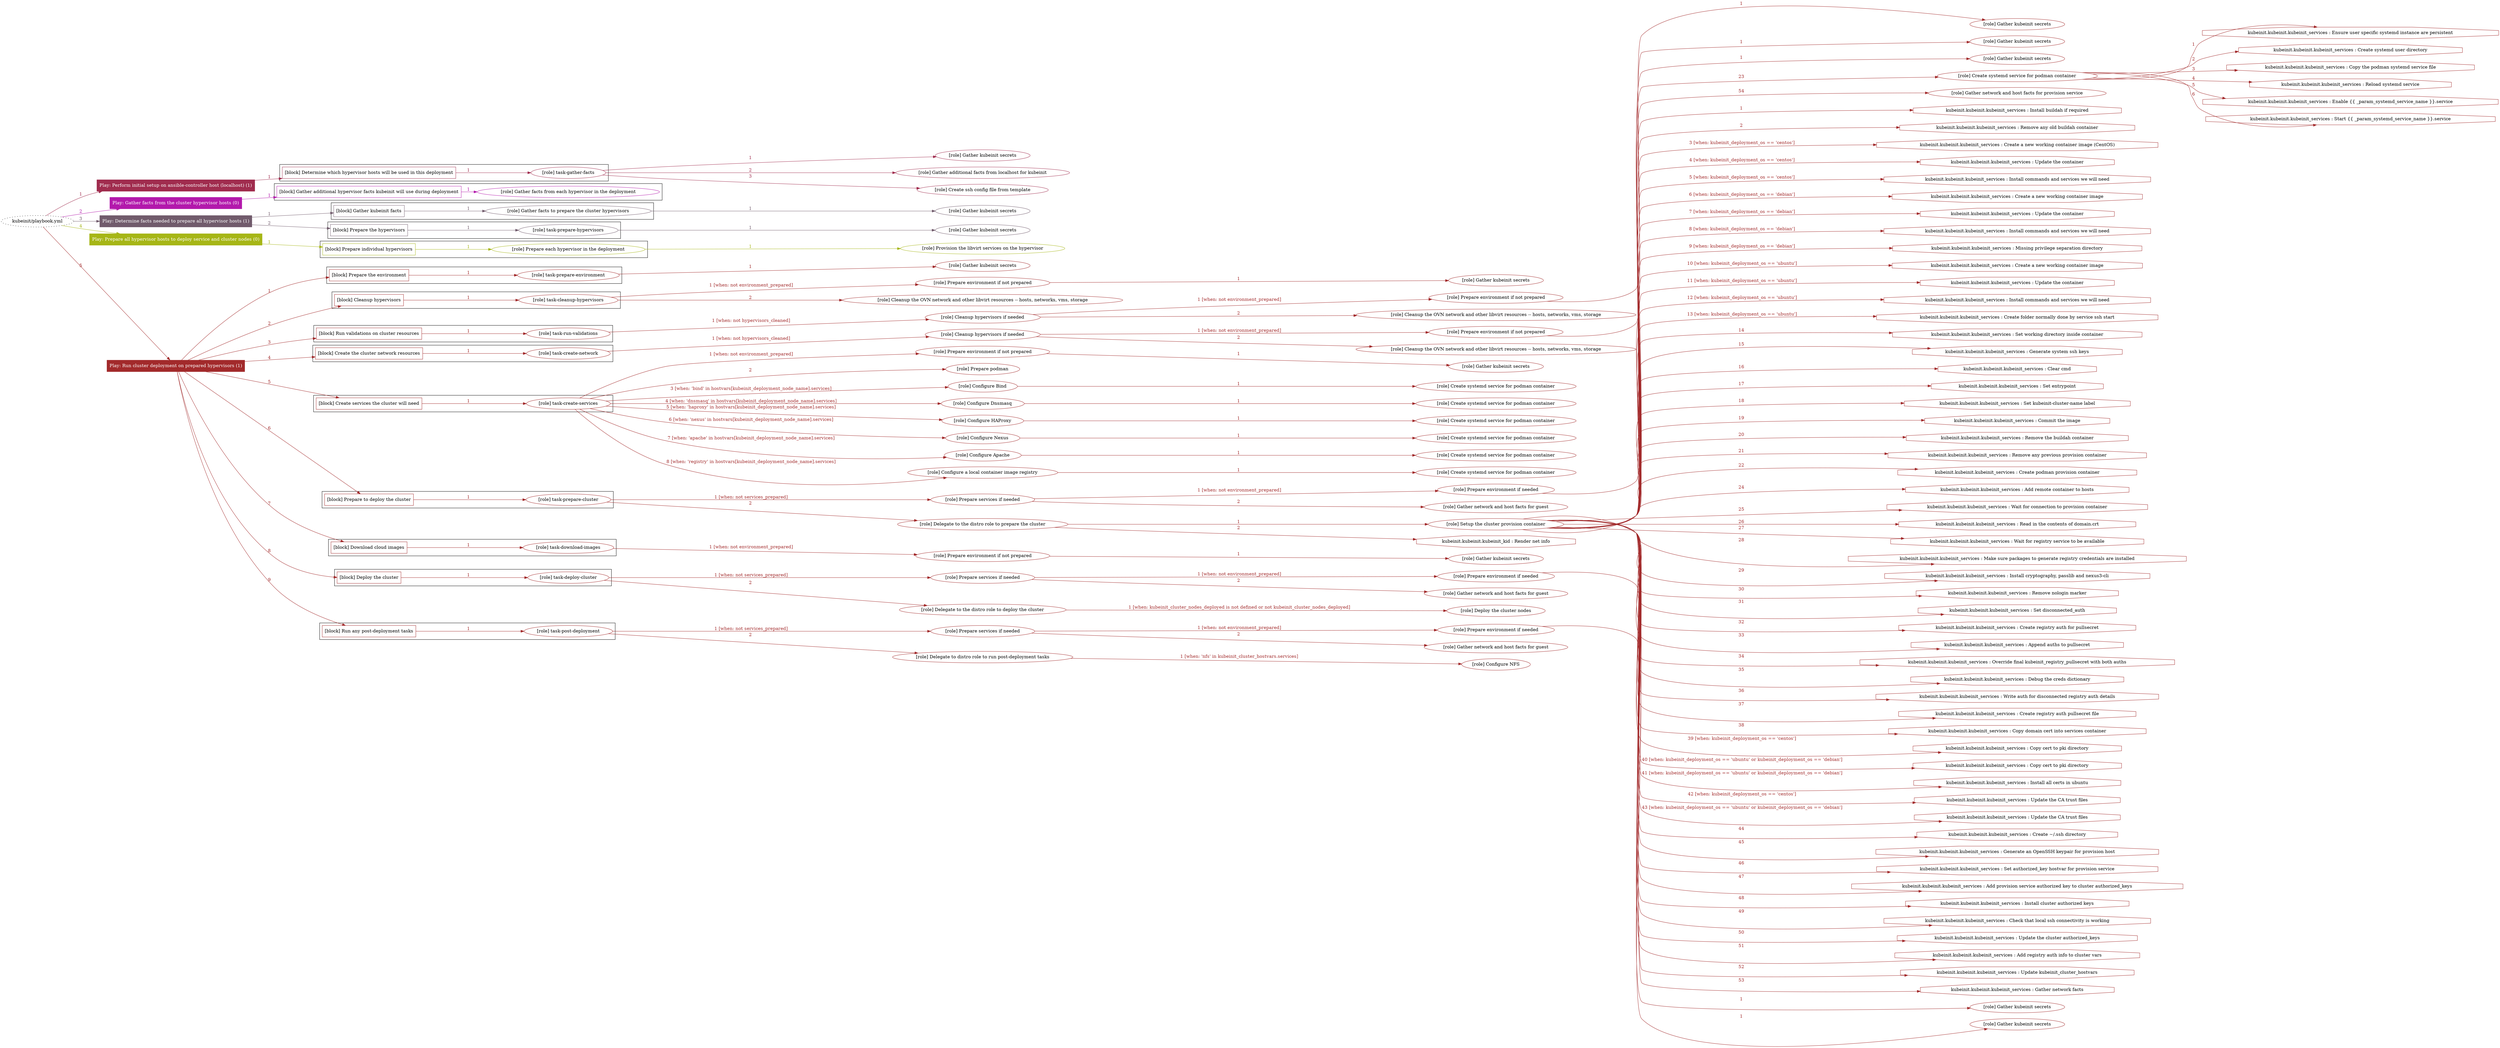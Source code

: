 digraph {
	graph [concentrate=true ordering=in rankdir=LR ratio=fill]
	edge [esep=5 sep=10]
	"kubeinit/playbook.yml" [URL="/home/runner/work/kubeinit/kubeinit/kubeinit/playbook.yml" id=playbook_623058e9 style=dotted]
	play_4fc78a5d [label="Play: Perform initial setup on ansible-controller host (localhost) (1)" URL="/home/runner/work/kubeinit/kubeinit/kubeinit/playbook.yml" color="#a02c4e" fontcolor="#ffffff" id=play_4fc78a5d shape=box style=filled tooltip=localhost]
	"kubeinit/playbook.yml" -> play_4fc78a5d [label="1 " color="#a02c4e" fontcolor="#a02c4e" id=edge_47813a13 labeltooltip="1 " tooltip="1 "]
	subgraph "Gather kubeinit secrets" {
		role_3554a6e4 [label="[role] Gather kubeinit secrets" URL="/home/runner/.ansible/collections/ansible_collections/kubeinit/kubeinit/roles/kubeinit_prepare/tasks/build_hypervisors_group.yml" color="#a02c4e" id=role_3554a6e4 tooltip="Gather kubeinit secrets"]
	}
	subgraph "Gather additional facts from localhost for kubeinit" {
		role_80fa6dac [label="[role] Gather additional facts from localhost for kubeinit" URL="/home/runner/.ansible/collections/ansible_collections/kubeinit/kubeinit/roles/kubeinit_prepare/tasks/build_hypervisors_group.yml" color="#a02c4e" id=role_80fa6dac tooltip="Gather additional facts from localhost for kubeinit"]
	}
	subgraph "Create ssh config file from template" {
		role_20c3c759 [label="[role] Create ssh config file from template" URL="/home/runner/.ansible/collections/ansible_collections/kubeinit/kubeinit/roles/kubeinit_prepare/tasks/build_hypervisors_group.yml" color="#a02c4e" id=role_20c3c759 tooltip="Create ssh config file from template"]
	}
	subgraph "task-gather-facts" {
		role_5b54c3e1 [label="[role] task-gather-facts" URL="/home/runner/work/kubeinit/kubeinit/kubeinit/playbook.yml" color="#a02c4e" id=role_5b54c3e1 tooltip="task-gather-facts"]
		role_5b54c3e1 -> role_3554a6e4 [label="1 " color="#a02c4e" fontcolor="#a02c4e" id=edge_edd1e6cf labeltooltip="1 " tooltip="1 "]
		role_5b54c3e1 -> role_80fa6dac [label="2 " color="#a02c4e" fontcolor="#a02c4e" id=edge_20d2f118 labeltooltip="2 " tooltip="2 "]
		role_5b54c3e1 -> role_20c3c759 [label="3 " color="#a02c4e" fontcolor="#a02c4e" id=edge_f7b736e4 labeltooltip="3 " tooltip="3 "]
	}
	subgraph "Play: Perform initial setup on ansible-controller host (localhost) (1)" {
		play_4fc78a5d -> block_a2c6b324 [label=1 color="#a02c4e" fontcolor="#a02c4e" id=edge_f19c935c labeltooltip=1 tooltip=1]
		subgraph cluster_block_a2c6b324 {
			block_a2c6b324 [label="[block] Determine which hypervisor hosts will be used in this deployment" URL="/home/runner/work/kubeinit/kubeinit/kubeinit/playbook.yml" color="#a02c4e" id=block_a2c6b324 labeltooltip="Determine which hypervisor hosts will be used in this deployment" shape=box tooltip="Determine which hypervisor hosts will be used in this deployment"]
			block_a2c6b324 -> role_5b54c3e1 [label="1 " color="#a02c4e" fontcolor="#a02c4e" id=edge_aeaeb713 labeltooltip="1 " tooltip="1 "]
		}
	}
	play_3cfa568e [label="Play: Gather facts from the cluster hypervisor hosts (0)" URL="/home/runner/work/kubeinit/kubeinit/kubeinit/playbook.yml" color="#b319ac" fontcolor="#ffffff" id=play_3cfa568e shape=box style=filled tooltip="Play: Gather facts from the cluster hypervisor hosts (0)"]
	"kubeinit/playbook.yml" -> play_3cfa568e [label="2 " color="#b319ac" fontcolor="#b319ac" id=edge_8b9f390a labeltooltip="2 " tooltip="2 "]
	subgraph "Gather facts from each hypervisor in the deployment" {
		role_a053db38 [label="[role] Gather facts from each hypervisor in the deployment" URL="/home/runner/work/kubeinit/kubeinit/kubeinit/playbook.yml" color="#b319ac" id=role_a053db38 tooltip="Gather facts from each hypervisor in the deployment"]
	}
	subgraph "Play: Gather facts from the cluster hypervisor hosts (0)" {
		play_3cfa568e -> block_003441e5 [label=1 color="#b319ac" fontcolor="#b319ac" id=edge_fb1927ce labeltooltip=1 tooltip=1]
		subgraph cluster_block_003441e5 {
			block_003441e5 [label="[block] Gather additional hypervisor facts kubeinit will use during deployment" URL="/home/runner/work/kubeinit/kubeinit/kubeinit/playbook.yml" color="#b319ac" id=block_003441e5 labeltooltip="Gather additional hypervisor facts kubeinit will use during deployment" shape=box tooltip="Gather additional hypervisor facts kubeinit will use during deployment"]
			block_003441e5 -> role_a053db38 [label="1 " color="#b319ac" fontcolor="#b319ac" id=edge_4e7ef006 labeltooltip="1 " tooltip="1 "]
		}
	}
	play_0bb4616c [label="Play: Determine facts needed to prepare all hypervisor hosts (1)" URL="/home/runner/work/kubeinit/kubeinit/kubeinit/playbook.yml" color="#715b6c" fontcolor="#ffffff" id=play_0bb4616c shape=box style=filled tooltip=localhost]
	"kubeinit/playbook.yml" -> play_0bb4616c [label="3 " color="#715b6c" fontcolor="#715b6c" id=edge_44e08341 labeltooltip="3 " tooltip="3 "]
	subgraph "Gather kubeinit secrets" {
		role_5e003d65 [label="[role] Gather kubeinit secrets" URL="/home/runner/.ansible/collections/ansible_collections/kubeinit/kubeinit/roles/kubeinit_prepare/tasks/gather_kubeinit_facts.yml" color="#715b6c" id=role_5e003d65 tooltip="Gather kubeinit secrets"]
	}
	subgraph "Gather facts to prepare the cluster hypervisors" {
		role_8aa7d93e [label="[role] Gather facts to prepare the cluster hypervisors" URL="/home/runner/work/kubeinit/kubeinit/kubeinit/playbook.yml" color="#715b6c" id=role_8aa7d93e tooltip="Gather facts to prepare the cluster hypervisors"]
		role_8aa7d93e -> role_5e003d65 [label="1 " color="#715b6c" fontcolor="#715b6c" id=edge_8dc46eec labeltooltip="1 " tooltip="1 "]
	}
	subgraph "Gather kubeinit secrets" {
		role_b8020a50 [label="[role] Gather kubeinit secrets" URL="/home/runner/.ansible/collections/ansible_collections/kubeinit/kubeinit/roles/kubeinit_prepare/tasks/gather_kubeinit_facts.yml" color="#715b6c" id=role_b8020a50 tooltip="Gather kubeinit secrets"]
	}
	subgraph "task-prepare-hypervisors" {
		role_6dc5e9b6 [label="[role] task-prepare-hypervisors" URL="/home/runner/work/kubeinit/kubeinit/kubeinit/playbook.yml" color="#715b6c" id=role_6dc5e9b6 tooltip="task-prepare-hypervisors"]
		role_6dc5e9b6 -> role_b8020a50 [label="1 " color="#715b6c" fontcolor="#715b6c" id=edge_2dd075f0 labeltooltip="1 " tooltip="1 "]
	}
	subgraph "Play: Determine facts needed to prepare all hypervisor hosts (1)" {
		play_0bb4616c -> block_92c88114 [label=1 color="#715b6c" fontcolor="#715b6c" id=edge_c0b3b1c6 labeltooltip=1 tooltip=1]
		subgraph cluster_block_92c88114 {
			block_92c88114 [label="[block] Gather kubeinit facts" URL="/home/runner/work/kubeinit/kubeinit/kubeinit/playbook.yml" color="#715b6c" id=block_92c88114 labeltooltip="Gather kubeinit facts" shape=box tooltip="Gather kubeinit facts"]
			block_92c88114 -> role_8aa7d93e [label="1 " color="#715b6c" fontcolor="#715b6c" id=edge_3d735582 labeltooltip="1 " tooltip="1 "]
		}
		play_0bb4616c -> block_29d16aed [label=2 color="#715b6c" fontcolor="#715b6c" id=edge_0e6583fa labeltooltip=2 tooltip=2]
		subgraph cluster_block_29d16aed {
			block_29d16aed [label="[block] Prepare the hypervisors" URL="/home/runner/work/kubeinit/kubeinit/kubeinit/playbook.yml" color="#715b6c" id=block_29d16aed labeltooltip="Prepare the hypervisors" shape=box tooltip="Prepare the hypervisors"]
			block_29d16aed -> role_6dc5e9b6 [label="1 " color="#715b6c" fontcolor="#715b6c" id=edge_e8eaf2a8 labeltooltip="1 " tooltip="1 "]
		}
	}
	play_0f3d9df7 [label="Play: Prepare all hypervisor hosts to deploy service and cluster nodes (0)" URL="/home/runner/work/kubeinit/kubeinit/kubeinit/playbook.yml" color="#a6b616" fontcolor="#ffffff" id=play_0f3d9df7 shape=box style=filled tooltip="Play: Prepare all hypervisor hosts to deploy service and cluster nodes (0)"]
	"kubeinit/playbook.yml" -> play_0f3d9df7 [label="4 " color="#a6b616" fontcolor="#a6b616" id=edge_65c9f80b labeltooltip="4 " tooltip="4 "]
	subgraph "Provision the libvirt services on the hypervisor" {
		role_7d4add44 [label="[role] Provision the libvirt services on the hypervisor" URL="/home/runner/.ansible/collections/ansible_collections/kubeinit/kubeinit/roles/kubeinit_prepare/tasks/prepare_hypervisor.yml" color="#a6b616" id=role_7d4add44 tooltip="Provision the libvirt services on the hypervisor"]
	}
	subgraph "Prepare each hypervisor in the deployment" {
		role_617b1e38 [label="[role] Prepare each hypervisor in the deployment" URL="/home/runner/work/kubeinit/kubeinit/kubeinit/playbook.yml" color="#a6b616" id=role_617b1e38 tooltip="Prepare each hypervisor in the deployment"]
		role_617b1e38 -> role_7d4add44 [label="1 " color="#a6b616" fontcolor="#a6b616" id=edge_a68eb069 labeltooltip="1 " tooltip="1 "]
	}
	subgraph "Play: Prepare all hypervisor hosts to deploy service and cluster nodes (0)" {
		play_0f3d9df7 -> block_de754ec0 [label=1 color="#a6b616" fontcolor="#a6b616" id=edge_5686e5a1 labeltooltip=1 tooltip=1]
		subgraph cluster_block_de754ec0 {
			block_de754ec0 [label="[block] Prepare individual hypervisors" URL="/home/runner/work/kubeinit/kubeinit/kubeinit/playbook.yml" color="#a6b616" id=block_de754ec0 labeltooltip="Prepare individual hypervisors" shape=box tooltip="Prepare individual hypervisors"]
			block_de754ec0 -> role_617b1e38 [label="1 " color="#a6b616" fontcolor="#a6b616" id=edge_24235a9d labeltooltip="1 " tooltip="1 "]
		}
	}
	play_bfb6352e [label="Play: Run cluster deployment on prepared hypervisors (1)" URL="/home/runner/work/kubeinit/kubeinit/kubeinit/playbook.yml" color="#a22a2b" fontcolor="#ffffff" id=play_bfb6352e shape=box style=filled tooltip=localhost]
	"kubeinit/playbook.yml" -> play_bfb6352e [label="5 " color="#a22a2b" fontcolor="#a22a2b" id=edge_8b841b25 labeltooltip="5 " tooltip="5 "]
	subgraph "Gather kubeinit secrets" {
		role_56d1e783 [label="[role] Gather kubeinit secrets" URL="/home/runner/.ansible/collections/ansible_collections/kubeinit/kubeinit/roles/kubeinit_prepare/tasks/gather_kubeinit_facts.yml" color="#a22a2b" id=role_56d1e783 tooltip="Gather kubeinit secrets"]
	}
	subgraph "task-prepare-environment" {
		role_43101aca [label="[role] task-prepare-environment" URL="/home/runner/work/kubeinit/kubeinit/kubeinit/playbook.yml" color="#a22a2b" id=role_43101aca tooltip="task-prepare-environment"]
		role_43101aca -> role_56d1e783 [label="1 " color="#a22a2b" fontcolor="#a22a2b" id=edge_e617797b labeltooltip="1 " tooltip="1 "]
	}
	subgraph "Gather kubeinit secrets" {
		role_853429cb [label="[role] Gather kubeinit secrets" URL="/home/runner/.ansible/collections/ansible_collections/kubeinit/kubeinit/roles/kubeinit_prepare/tasks/gather_kubeinit_facts.yml" color="#a22a2b" id=role_853429cb tooltip="Gather kubeinit secrets"]
	}
	subgraph "Prepare environment if not prepared" {
		role_af2258a0 [label="[role] Prepare environment if not prepared" URL="/home/runner/.ansible/collections/ansible_collections/kubeinit/kubeinit/roles/kubeinit_prepare/tasks/cleanup_hypervisors.yml" color="#a22a2b" id=role_af2258a0 tooltip="Prepare environment if not prepared"]
		role_af2258a0 -> role_853429cb [label="1 " color="#a22a2b" fontcolor="#a22a2b" id=edge_642127aa labeltooltip="1 " tooltip="1 "]
	}
	subgraph "Cleanup the OVN network and other libvirt resources -- hosts, networks, vms, storage" {
		role_c4483fe6 [label="[role] Cleanup the OVN network and other libvirt resources -- hosts, networks, vms, storage" URL="/home/runner/.ansible/collections/ansible_collections/kubeinit/kubeinit/roles/kubeinit_prepare/tasks/cleanup_hypervisors.yml" color="#a22a2b" id=role_c4483fe6 tooltip="Cleanup the OVN network and other libvirt resources -- hosts, networks, vms, storage"]
	}
	subgraph "task-cleanup-hypervisors" {
		role_95248f66 [label="[role] task-cleanup-hypervisors" URL="/home/runner/work/kubeinit/kubeinit/kubeinit/playbook.yml" color="#a22a2b" id=role_95248f66 tooltip="task-cleanup-hypervisors"]
		role_95248f66 -> role_af2258a0 [label="1 [when: not environment_prepared]" color="#a22a2b" fontcolor="#a22a2b" id=edge_eb5c49fa labeltooltip="1 [when: not environment_prepared]" tooltip="1 [when: not environment_prepared]"]
		role_95248f66 -> role_c4483fe6 [label="2 " color="#a22a2b" fontcolor="#a22a2b" id=edge_5c8ab9c7 labeltooltip="2 " tooltip="2 "]
	}
	subgraph "Gather kubeinit secrets" {
		role_5a3a11ec [label="[role] Gather kubeinit secrets" URL="/home/runner/.ansible/collections/ansible_collections/kubeinit/kubeinit/roles/kubeinit_prepare/tasks/gather_kubeinit_facts.yml" color="#a22a2b" id=role_5a3a11ec tooltip="Gather kubeinit secrets"]
	}
	subgraph "Prepare environment if not prepared" {
		role_ba2fa23c [label="[role] Prepare environment if not prepared" URL="/home/runner/.ansible/collections/ansible_collections/kubeinit/kubeinit/roles/kubeinit_prepare/tasks/cleanup_hypervisors.yml" color="#a22a2b" id=role_ba2fa23c tooltip="Prepare environment if not prepared"]
		role_ba2fa23c -> role_5a3a11ec [label="1 " color="#a22a2b" fontcolor="#a22a2b" id=edge_04051f6b labeltooltip="1 " tooltip="1 "]
	}
	subgraph "Cleanup the OVN network and other libvirt resources -- hosts, networks, vms, storage" {
		role_e8e964be [label="[role] Cleanup the OVN network and other libvirt resources -- hosts, networks, vms, storage" URL="/home/runner/.ansible/collections/ansible_collections/kubeinit/kubeinit/roles/kubeinit_prepare/tasks/cleanup_hypervisors.yml" color="#a22a2b" id=role_e8e964be tooltip="Cleanup the OVN network and other libvirt resources -- hosts, networks, vms, storage"]
	}
	subgraph "Cleanup hypervisors if needed" {
		role_e28ac22e [label="[role] Cleanup hypervisors if needed" URL="/home/runner/.ansible/collections/ansible_collections/kubeinit/kubeinit/roles/kubeinit_validations/tasks/main.yml" color="#a22a2b" id=role_e28ac22e tooltip="Cleanup hypervisors if needed"]
		role_e28ac22e -> role_ba2fa23c [label="1 [when: not environment_prepared]" color="#a22a2b" fontcolor="#a22a2b" id=edge_42ae8faa labeltooltip="1 [when: not environment_prepared]" tooltip="1 [when: not environment_prepared]"]
		role_e28ac22e -> role_e8e964be [label="2 " color="#a22a2b" fontcolor="#a22a2b" id=edge_08bae4d8 labeltooltip="2 " tooltip="2 "]
	}
	subgraph "task-run-validations" {
		role_cb4440d7 [label="[role] task-run-validations" URL="/home/runner/work/kubeinit/kubeinit/kubeinit/playbook.yml" color="#a22a2b" id=role_cb4440d7 tooltip="task-run-validations"]
		role_cb4440d7 -> role_e28ac22e [label="1 [when: not hypervisors_cleaned]" color="#a22a2b" fontcolor="#a22a2b" id=edge_287dd25e labeltooltip="1 [when: not hypervisors_cleaned]" tooltip="1 [when: not hypervisors_cleaned]"]
	}
	subgraph "Gather kubeinit secrets" {
		role_00969b01 [label="[role] Gather kubeinit secrets" URL="/home/runner/.ansible/collections/ansible_collections/kubeinit/kubeinit/roles/kubeinit_prepare/tasks/gather_kubeinit_facts.yml" color="#a22a2b" id=role_00969b01 tooltip="Gather kubeinit secrets"]
	}
	subgraph "Prepare environment if not prepared" {
		role_998b94fe [label="[role] Prepare environment if not prepared" URL="/home/runner/.ansible/collections/ansible_collections/kubeinit/kubeinit/roles/kubeinit_prepare/tasks/cleanup_hypervisors.yml" color="#a22a2b" id=role_998b94fe tooltip="Prepare environment if not prepared"]
		role_998b94fe -> role_00969b01 [label="1 " color="#a22a2b" fontcolor="#a22a2b" id=edge_2cebdef9 labeltooltip="1 " tooltip="1 "]
	}
	subgraph "Cleanup the OVN network and other libvirt resources -- hosts, networks, vms, storage" {
		role_48c64f0d [label="[role] Cleanup the OVN network and other libvirt resources -- hosts, networks, vms, storage" URL="/home/runner/.ansible/collections/ansible_collections/kubeinit/kubeinit/roles/kubeinit_prepare/tasks/cleanup_hypervisors.yml" color="#a22a2b" id=role_48c64f0d tooltip="Cleanup the OVN network and other libvirt resources -- hosts, networks, vms, storage"]
	}
	subgraph "Cleanup hypervisors if needed" {
		role_e8d19d05 [label="[role] Cleanup hypervisors if needed" URL="/home/runner/.ansible/collections/ansible_collections/kubeinit/kubeinit/roles/kubeinit_libvirt/tasks/create_network.yml" color="#a22a2b" id=role_e8d19d05 tooltip="Cleanup hypervisors if needed"]
		role_e8d19d05 -> role_998b94fe [label="1 [when: not environment_prepared]" color="#a22a2b" fontcolor="#a22a2b" id=edge_3050d78c labeltooltip="1 [when: not environment_prepared]" tooltip="1 [when: not environment_prepared]"]
		role_e8d19d05 -> role_48c64f0d [label="2 " color="#a22a2b" fontcolor="#a22a2b" id=edge_af8107d4 labeltooltip="2 " tooltip="2 "]
	}
	subgraph "task-create-network" {
		role_5e07d601 [label="[role] task-create-network" URL="/home/runner/work/kubeinit/kubeinit/kubeinit/playbook.yml" color="#a22a2b" id=role_5e07d601 tooltip="task-create-network"]
		role_5e07d601 -> role_e8d19d05 [label="1 [when: not hypervisors_cleaned]" color="#a22a2b" fontcolor="#a22a2b" id=edge_98fb939b labeltooltip="1 [when: not hypervisors_cleaned]" tooltip="1 [when: not hypervisors_cleaned]"]
	}
	subgraph "Gather kubeinit secrets" {
		role_39ba6ce1 [label="[role] Gather kubeinit secrets" URL="/home/runner/.ansible/collections/ansible_collections/kubeinit/kubeinit/roles/kubeinit_prepare/tasks/gather_kubeinit_facts.yml" color="#a22a2b" id=role_39ba6ce1 tooltip="Gather kubeinit secrets"]
	}
	subgraph "Prepare environment if not prepared" {
		role_a320e839 [label="[role] Prepare environment if not prepared" URL="/home/runner/.ansible/collections/ansible_collections/kubeinit/kubeinit/roles/kubeinit_services/tasks/main.yml" color="#a22a2b" id=role_a320e839 tooltip="Prepare environment if not prepared"]
		role_a320e839 -> role_39ba6ce1 [label="1 " color="#a22a2b" fontcolor="#a22a2b" id=edge_1ee403ec labeltooltip="1 " tooltip="1 "]
	}
	subgraph "Prepare podman" {
		role_bc712b88 [label="[role] Prepare podman" URL="/home/runner/.ansible/collections/ansible_collections/kubeinit/kubeinit/roles/kubeinit_services/tasks/00_create_service_pod.yml" color="#a22a2b" id=role_bc712b88 tooltip="Prepare podman"]
	}
	subgraph "Create systemd service for podman container" {
		role_e7b32d32 [label="[role] Create systemd service for podman container" URL="/home/runner/.ansible/collections/ansible_collections/kubeinit/kubeinit/roles/kubeinit_bind/tasks/main.yml" color="#a22a2b" id=role_e7b32d32 tooltip="Create systemd service for podman container"]
	}
	subgraph "Configure Bind" {
		role_835b92c3 [label="[role] Configure Bind" URL="/home/runner/.ansible/collections/ansible_collections/kubeinit/kubeinit/roles/kubeinit_services/tasks/start_services_containers.yml" color="#a22a2b" id=role_835b92c3 tooltip="Configure Bind"]
		role_835b92c3 -> role_e7b32d32 [label="1 " color="#a22a2b" fontcolor="#a22a2b" id=edge_3c46e514 labeltooltip="1 " tooltip="1 "]
	}
	subgraph "Create systemd service for podman container" {
		role_c558b13d [label="[role] Create systemd service for podman container" URL="/home/runner/.ansible/collections/ansible_collections/kubeinit/kubeinit/roles/kubeinit_dnsmasq/tasks/main.yml" color="#a22a2b" id=role_c558b13d tooltip="Create systemd service for podman container"]
	}
	subgraph "Configure Dnsmasq" {
		role_44fbc563 [label="[role] Configure Dnsmasq" URL="/home/runner/.ansible/collections/ansible_collections/kubeinit/kubeinit/roles/kubeinit_services/tasks/start_services_containers.yml" color="#a22a2b" id=role_44fbc563 tooltip="Configure Dnsmasq"]
		role_44fbc563 -> role_c558b13d [label="1 " color="#a22a2b" fontcolor="#a22a2b" id=edge_35c445a8 labeltooltip="1 " tooltip="1 "]
	}
	subgraph "Create systemd service for podman container" {
		role_df2dbf05 [label="[role] Create systemd service for podman container" URL="/home/runner/.ansible/collections/ansible_collections/kubeinit/kubeinit/roles/kubeinit_haproxy/tasks/main.yml" color="#a22a2b" id=role_df2dbf05 tooltip="Create systemd service for podman container"]
	}
	subgraph "Configure HAProxy" {
		role_66a960e0 [label="[role] Configure HAProxy" URL="/home/runner/.ansible/collections/ansible_collections/kubeinit/kubeinit/roles/kubeinit_services/tasks/start_services_containers.yml" color="#a22a2b" id=role_66a960e0 tooltip="Configure HAProxy"]
		role_66a960e0 -> role_df2dbf05 [label="1 " color="#a22a2b" fontcolor="#a22a2b" id=edge_87698a63 labeltooltip="1 " tooltip="1 "]
	}
	subgraph "Create systemd service for podman container" {
		role_8e63830c [label="[role] Create systemd service for podman container" URL="/home/runner/.ansible/collections/ansible_collections/kubeinit/kubeinit/roles/kubeinit_nexus/tasks/main.yml" color="#a22a2b" id=role_8e63830c tooltip="Create systemd service for podman container"]
	}
	subgraph "Configure Nexus" {
		role_f6f7e90f [label="[role] Configure Nexus" URL="/home/runner/.ansible/collections/ansible_collections/kubeinit/kubeinit/roles/kubeinit_services/tasks/start_services_containers.yml" color="#a22a2b" id=role_f6f7e90f tooltip="Configure Nexus"]
		role_f6f7e90f -> role_8e63830c [label="1 " color="#a22a2b" fontcolor="#a22a2b" id=edge_a036bede labeltooltip="1 " tooltip="1 "]
	}
	subgraph "Create systemd service for podman container" {
		role_8a87a411 [label="[role] Create systemd service for podman container" URL="/home/runner/.ansible/collections/ansible_collections/kubeinit/kubeinit/roles/kubeinit_apache/tasks/main.yml" color="#a22a2b" id=role_8a87a411 tooltip="Create systemd service for podman container"]
	}
	subgraph "Configure Apache" {
		role_da52fd16 [label="[role] Configure Apache" URL="/home/runner/.ansible/collections/ansible_collections/kubeinit/kubeinit/roles/kubeinit_services/tasks/start_services_containers.yml" color="#a22a2b" id=role_da52fd16 tooltip="Configure Apache"]
		role_da52fd16 -> role_8a87a411 [label="1 " color="#a22a2b" fontcolor="#a22a2b" id=edge_f232dedd labeltooltip="1 " tooltip="1 "]
	}
	subgraph "Create systemd service for podman container" {
		role_e110c0c4 [label="[role] Create systemd service for podman container" URL="/home/runner/.ansible/collections/ansible_collections/kubeinit/kubeinit/roles/kubeinit_registry/tasks/main.yml" color="#a22a2b" id=role_e110c0c4 tooltip="Create systemd service for podman container"]
	}
	subgraph "Configure a local container image registry" {
		role_16da28e5 [label="[role] Configure a local container image registry" URL="/home/runner/.ansible/collections/ansible_collections/kubeinit/kubeinit/roles/kubeinit_services/tasks/start_services_containers.yml" color="#a22a2b" id=role_16da28e5 tooltip="Configure a local container image registry"]
		role_16da28e5 -> role_e110c0c4 [label="1 " color="#a22a2b" fontcolor="#a22a2b" id=edge_099c5040 labeltooltip="1 " tooltip="1 "]
	}
	subgraph "task-create-services" {
		role_e40d59a5 [label="[role] task-create-services" URL="/home/runner/work/kubeinit/kubeinit/kubeinit/playbook.yml" color="#a22a2b" id=role_e40d59a5 tooltip="task-create-services"]
		role_e40d59a5 -> role_a320e839 [label="1 [when: not environment_prepared]" color="#a22a2b" fontcolor="#a22a2b" id=edge_44d6de9e labeltooltip="1 [when: not environment_prepared]" tooltip="1 [when: not environment_prepared]"]
		role_e40d59a5 -> role_bc712b88 [label="2 " color="#a22a2b" fontcolor="#a22a2b" id=edge_22d85c9c labeltooltip="2 " tooltip="2 "]
		role_e40d59a5 -> role_835b92c3 [label="3 [when: 'bind' in hostvars[kubeinit_deployment_node_name].services]" color="#a22a2b" fontcolor="#a22a2b" id=edge_b9195efd labeltooltip="3 [when: 'bind' in hostvars[kubeinit_deployment_node_name].services]" tooltip="3 [when: 'bind' in hostvars[kubeinit_deployment_node_name].services]"]
		role_e40d59a5 -> role_44fbc563 [label="4 [when: 'dnsmasq' in hostvars[kubeinit_deployment_node_name].services]" color="#a22a2b" fontcolor="#a22a2b" id=edge_a8266765 labeltooltip="4 [when: 'dnsmasq' in hostvars[kubeinit_deployment_node_name].services]" tooltip="4 [when: 'dnsmasq' in hostvars[kubeinit_deployment_node_name].services]"]
		role_e40d59a5 -> role_66a960e0 [label="5 [when: 'haproxy' in hostvars[kubeinit_deployment_node_name].services]" color="#a22a2b" fontcolor="#a22a2b" id=edge_1c051169 labeltooltip="5 [when: 'haproxy' in hostvars[kubeinit_deployment_node_name].services]" tooltip="5 [when: 'haproxy' in hostvars[kubeinit_deployment_node_name].services]"]
		role_e40d59a5 -> role_f6f7e90f [label="6 [when: 'nexus' in hostvars[kubeinit_deployment_node_name].services]" color="#a22a2b" fontcolor="#a22a2b" id=edge_2a3a85e5 labeltooltip="6 [when: 'nexus' in hostvars[kubeinit_deployment_node_name].services]" tooltip="6 [when: 'nexus' in hostvars[kubeinit_deployment_node_name].services]"]
		role_e40d59a5 -> role_da52fd16 [label="7 [when: 'apache' in hostvars[kubeinit_deployment_node_name].services]" color="#a22a2b" fontcolor="#a22a2b" id=edge_e992a31a labeltooltip="7 [when: 'apache' in hostvars[kubeinit_deployment_node_name].services]" tooltip="7 [when: 'apache' in hostvars[kubeinit_deployment_node_name].services]"]
		role_e40d59a5 -> role_16da28e5 [label="8 [when: 'registry' in hostvars[kubeinit_deployment_node_name].services]" color="#a22a2b" fontcolor="#a22a2b" id=edge_f8713a70 labeltooltip="8 [when: 'registry' in hostvars[kubeinit_deployment_node_name].services]" tooltip="8 [when: 'registry' in hostvars[kubeinit_deployment_node_name].services]"]
	}
	subgraph "Gather kubeinit secrets" {
		role_a9a43020 [label="[role] Gather kubeinit secrets" URL="/home/runner/.ansible/collections/ansible_collections/kubeinit/kubeinit/roles/kubeinit_prepare/tasks/gather_kubeinit_facts.yml" color="#a22a2b" id=role_a9a43020 tooltip="Gather kubeinit secrets"]
	}
	subgraph "Prepare environment if needed" {
		role_8a8cbd0a [label="[role] Prepare environment if needed" URL="/home/runner/.ansible/collections/ansible_collections/kubeinit/kubeinit/roles/kubeinit_services/tasks/prepare_services.yml" color="#a22a2b" id=role_8a8cbd0a tooltip="Prepare environment if needed"]
		role_8a8cbd0a -> role_a9a43020 [label="1 " color="#a22a2b" fontcolor="#a22a2b" id=edge_e68e9213 labeltooltip="1 " tooltip="1 "]
	}
	subgraph "Gather network and host facts for guest" {
		role_0c5a899f [label="[role] Gather network and host facts for guest" URL="/home/runner/.ansible/collections/ansible_collections/kubeinit/kubeinit/roles/kubeinit_services/tasks/prepare_services.yml" color="#a22a2b" id=role_0c5a899f tooltip="Gather network and host facts for guest"]
	}
	subgraph "Prepare services if needed" {
		role_dce433e1 [label="[role] Prepare services if needed" URL="/home/runner/.ansible/collections/ansible_collections/kubeinit/kubeinit/roles/kubeinit_prepare/tasks/prepare_cluster.yml" color="#a22a2b" id=role_dce433e1 tooltip="Prepare services if needed"]
		role_dce433e1 -> role_8a8cbd0a [label="1 [when: not environment_prepared]" color="#a22a2b" fontcolor="#a22a2b" id=edge_e3a4a837 labeltooltip="1 [when: not environment_prepared]" tooltip="1 [when: not environment_prepared]"]
		role_dce433e1 -> role_0c5a899f [label="2 " color="#a22a2b" fontcolor="#a22a2b" id=edge_53b9c325 labeltooltip="2 " tooltip="2 "]
	}
	subgraph "Create systemd service for podman container" {
		role_a7f7ee0e [label="[role] Create systemd service for podman container" URL="/home/runner/.ansible/collections/ansible_collections/kubeinit/kubeinit/roles/kubeinit_services/tasks/create_provision_container.yml" color="#a22a2b" id=role_a7f7ee0e tooltip="Create systemd service for podman container"]
		task_4ee79efa [label="kubeinit.kubeinit.kubeinit_services : Ensure user specific systemd instance are persistent" URL="/home/runner/.ansible/collections/ansible_collections/kubeinit/kubeinit/roles/kubeinit_services/tasks/create_managed_service.yml" color="#a22a2b" id=task_4ee79efa shape=octagon tooltip="kubeinit.kubeinit.kubeinit_services : Ensure user specific systemd instance are persistent"]
		role_a7f7ee0e -> task_4ee79efa [label="1 " color="#a22a2b" fontcolor="#a22a2b" id=edge_bc1fa147 labeltooltip="1 " tooltip="1 "]
		task_f79e9132 [label="kubeinit.kubeinit.kubeinit_services : Create systemd user directory" URL="/home/runner/.ansible/collections/ansible_collections/kubeinit/kubeinit/roles/kubeinit_services/tasks/create_managed_service.yml" color="#a22a2b" id=task_f79e9132 shape=octagon tooltip="kubeinit.kubeinit.kubeinit_services : Create systemd user directory"]
		role_a7f7ee0e -> task_f79e9132 [label="2 " color="#a22a2b" fontcolor="#a22a2b" id=edge_e00463f2 labeltooltip="2 " tooltip="2 "]
		task_1b51f994 [label="kubeinit.kubeinit.kubeinit_services : Copy the podman systemd service file" URL="/home/runner/.ansible/collections/ansible_collections/kubeinit/kubeinit/roles/kubeinit_services/tasks/create_managed_service.yml" color="#a22a2b" id=task_1b51f994 shape=octagon tooltip="kubeinit.kubeinit.kubeinit_services : Copy the podman systemd service file"]
		role_a7f7ee0e -> task_1b51f994 [label="3 " color="#a22a2b" fontcolor="#a22a2b" id=edge_581bbacc labeltooltip="3 " tooltip="3 "]
		task_af288046 [label="kubeinit.kubeinit.kubeinit_services : Reload systemd service" URL="/home/runner/.ansible/collections/ansible_collections/kubeinit/kubeinit/roles/kubeinit_services/tasks/create_managed_service.yml" color="#a22a2b" id=task_af288046 shape=octagon tooltip="kubeinit.kubeinit.kubeinit_services : Reload systemd service"]
		role_a7f7ee0e -> task_af288046 [label="4 " color="#a22a2b" fontcolor="#a22a2b" id=edge_607354e5 labeltooltip="4 " tooltip="4 "]
		task_9e8b058c [label="kubeinit.kubeinit.kubeinit_services : Enable {{ _param_systemd_service_name }}.service" URL="/home/runner/.ansible/collections/ansible_collections/kubeinit/kubeinit/roles/kubeinit_services/tasks/create_managed_service.yml" color="#a22a2b" id=task_9e8b058c shape=octagon tooltip="kubeinit.kubeinit.kubeinit_services : Enable {{ _param_systemd_service_name }}.service"]
		role_a7f7ee0e -> task_9e8b058c [label="5 " color="#a22a2b" fontcolor="#a22a2b" id=edge_cb5a18e5 labeltooltip="5 " tooltip="5 "]
		task_1fff3abb [label="kubeinit.kubeinit.kubeinit_services : Start {{ _param_systemd_service_name }}.service" URL="/home/runner/.ansible/collections/ansible_collections/kubeinit/kubeinit/roles/kubeinit_services/tasks/create_managed_service.yml" color="#a22a2b" id=task_1fff3abb shape=octagon tooltip="kubeinit.kubeinit.kubeinit_services : Start {{ _param_systemd_service_name }}.service"]
		role_a7f7ee0e -> task_1fff3abb [label="6 " color="#a22a2b" fontcolor="#a22a2b" id=edge_ef04c47d labeltooltip="6 " tooltip="6 "]
	}
	subgraph "Gather network and host facts for provision service" {
		role_cef38cdb [label="[role] Gather network and host facts for provision service" URL="/home/runner/.ansible/collections/ansible_collections/kubeinit/kubeinit/roles/kubeinit_services/tasks/create_provision_container.yml" color="#a22a2b" id=role_cef38cdb tooltip="Gather network and host facts for provision service"]
	}
	subgraph "Setup the cluster provision container" {
		role_dbf6dc13 [label="[role] Setup the cluster provision container" URL="/home/runner/.ansible/collections/ansible_collections/kubeinit/kubeinit/roles/kubeinit_kid/tasks/prepare_cluster.yml" color="#a22a2b" id=role_dbf6dc13 tooltip="Setup the cluster provision container"]
		task_44961d53 [label="kubeinit.kubeinit.kubeinit_services : Install buildah if required" URL="/home/runner/.ansible/collections/ansible_collections/kubeinit/kubeinit/roles/kubeinit_services/tasks/create_provision_container.yml" color="#a22a2b" id=task_44961d53 shape=octagon tooltip="kubeinit.kubeinit.kubeinit_services : Install buildah if required"]
		role_dbf6dc13 -> task_44961d53 [label="1 " color="#a22a2b" fontcolor="#a22a2b" id=edge_fe795fbe labeltooltip="1 " tooltip="1 "]
		task_ccd22cf8 [label="kubeinit.kubeinit.kubeinit_services : Remove any old buildah container" URL="/home/runner/.ansible/collections/ansible_collections/kubeinit/kubeinit/roles/kubeinit_services/tasks/create_provision_container.yml" color="#a22a2b" id=task_ccd22cf8 shape=octagon tooltip="kubeinit.kubeinit.kubeinit_services : Remove any old buildah container"]
		role_dbf6dc13 -> task_ccd22cf8 [label="2 " color="#a22a2b" fontcolor="#a22a2b" id=edge_5ddb63bc labeltooltip="2 " tooltip="2 "]
		task_bac9f723 [label="kubeinit.kubeinit.kubeinit_services : Create a new working container image (CentOS)" URL="/home/runner/.ansible/collections/ansible_collections/kubeinit/kubeinit/roles/kubeinit_services/tasks/create_provision_container.yml" color="#a22a2b" id=task_bac9f723 shape=octagon tooltip="kubeinit.kubeinit.kubeinit_services : Create a new working container image (CentOS)"]
		role_dbf6dc13 -> task_bac9f723 [label="3 [when: kubeinit_deployment_os == 'centos']" color="#a22a2b" fontcolor="#a22a2b" id=edge_2479f8e1 labeltooltip="3 [when: kubeinit_deployment_os == 'centos']" tooltip="3 [when: kubeinit_deployment_os == 'centos']"]
		task_4d3ad800 [label="kubeinit.kubeinit.kubeinit_services : Update the container" URL="/home/runner/.ansible/collections/ansible_collections/kubeinit/kubeinit/roles/kubeinit_services/tasks/create_provision_container.yml" color="#a22a2b" id=task_4d3ad800 shape=octagon tooltip="kubeinit.kubeinit.kubeinit_services : Update the container"]
		role_dbf6dc13 -> task_4d3ad800 [label="4 [when: kubeinit_deployment_os == 'centos']" color="#a22a2b" fontcolor="#a22a2b" id=edge_3978bb40 labeltooltip="4 [when: kubeinit_deployment_os == 'centos']" tooltip="4 [when: kubeinit_deployment_os == 'centos']"]
		task_b2091d1b [label="kubeinit.kubeinit.kubeinit_services : Install commands and services we will need" URL="/home/runner/.ansible/collections/ansible_collections/kubeinit/kubeinit/roles/kubeinit_services/tasks/create_provision_container.yml" color="#a22a2b" id=task_b2091d1b shape=octagon tooltip="kubeinit.kubeinit.kubeinit_services : Install commands and services we will need"]
		role_dbf6dc13 -> task_b2091d1b [label="5 [when: kubeinit_deployment_os == 'centos']" color="#a22a2b" fontcolor="#a22a2b" id=edge_bfd0eace labeltooltip="5 [when: kubeinit_deployment_os == 'centos']" tooltip="5 [when: kubeinit_deployment_os == 'centos']"]
		task_6de91e64 [label="kubeinit.kubeinit.kubeinit_services : Create a new working container image" URL="/home/runner/.ansible/collections/ansible_collections/kubeinit/kubeinit/roles/kubeinit_services/tasks/create_provision_container.yml" color="#a22a2b" id=task_6de91e64 shape=octagon tooltip="kubeinit.kubeinit.kubeinit_services : Create a new working container image"]
		role_dbf6dc13 -> task_6de91e64 [label="6 [when: kubeinit_deployment_os == 'debian']" color="#a22a2b" fontcolor="#a22a2b" id=edge_6e248bc7 labeltooltip="6 [when: kubeinit_deployment_os == 'debian']" tooltip="6 [when: kubeinit_deployment_os == 'debian']"]
		task_1d7110ee [label="kubeinit.kubeinit.kubeinit_services : Update the container" URL="/home/runner/.ansible/collections/ansible_collections/kubeinit/kubeinit/roles/kubeinit_services/tasks/create_provision_container.yml" color="#a22a2b" id=task_1d7110ee shape=octagon tooltip="kubeinit.kubeinit.kubeinit_services : Update the container"]
		role_dbf6dc13 -> task_1d7110ee [label="7 [when: kubeinit_deployment_os == 'debian']" color="#a22a2b" fontcolor="#a22a2b" id=edge_2e7de684 labeltooltip="7 [when: kubeinit_deployment_os == 'debian']" tooltip="7 [when: kubeinit_deployment_os == 'debian']"]
		task_89434e03 [label="kubeinit.kubeinit.kubeinit_services : Install commands and services we will need" URL="/home/runner/.ansible/collections/ansible_collections/kubeinit/kubeinit/roles/kubeinit_services/tasks/create_provision_container.yml" color="#a22a2b" id=task_89434e03 shape=octagon tooltip="kubeinit.kubeinit.kubeinit_services : Install commands and services we will need"]
		role_dbf6dc13 -> task_89434e03 [label="8 [when: kubeinit_deployment_os == 'debian']" color="#a22a2b" fontcolor="#a22a2b" id=edge_5be57c54 labeltooltip="8 [when: kubeinit_deployment_os == 'debian']" tooltip="8 [when: kubeinit_deployment_os == 'debian']"]
		task_a9c94d80 [label="kubeinit.kubeinit.kubeinit_services : Missing privilege separation directory" URL="/home/runner/.ansible/collections/ansible_collections/kubeinit/kubeinit/roles/kubeinit_services/tasks/create_provision_container.yml" color="#a22a2b" id=task_a9c94d80 shape=octagon tooltip="kubeinit.kubeinit.kubeinit_services : Missing privilege separation directory"]
		role_dbf6dc13 -> task_a9c94d80 [label="9 [when: kubeinit_deployment_os == 'debian']" color="#a22a2b" fontcolor="#a22a2b" id=edge_9c769d3e labeltooltip="9 [when: kubeinit_deployment_os == 'debian']" tooltip="9 [when: kubeinit_deployment_os == 'debian']"]
		task_9730bf11 [label="kubeinit.kubeinit.kubeinit_services : Create a new working container image" URL="/home/runner/.ansible/collections/ansible_collections/kubeinit/kubeinit/roles/kubeinit_services/tasks/create_provision_container.yml" color="#a22a2b" id=task_9730bf11 shape=octagon tooltip="kubeinit.kubeinit.kubeinit_services : Create a new working container image"]
		role_dbf6dc13 -> task_9730bf11 [label="10 [when: kubeinit_deployment_os == 'ubuntu']" color="#a22a2b" fontcolor="#a22a2b" id=edge_d08ec174 labeltooltip="10 [when: kubeinit_deployment_os == 'ubuntu']" tooltip="10 [when: kubeinit_deployment_os == 'ubuntu']"]
		task_c65cbebf [label="kubeinit.kubeinit.kubeinit_services : Update the container" URL="/home/runner/.ansible/collections/ansible_collections/kubeinit/kubeinit/roles/kubeinit_services/tasks/create_provision_container.yml" color="#a22a2b" id=task_c65cbebf shape=octagon tooltip="kubeinit.kubeinit.kubeinit_services : Update the container"]
		role_dbf6dc13 -> task_c65cbebf [label="11 [when: kubeinit_deployment_os == 'ubuntu']" color="#a22a2b" fontcolor="#a22a2b" id=edge_1c1e1afd labeltooltip="11 [when: kubeinit_deployment_os == 'ubuntu']" tooltip="11 [when: kubeinit_deployment_os == 'ubuntu']"]
		task_170315f6 [label="kubeinit.kubeinit.kubeinit_services : Install commands and services we will need" URL="/home/runner/.ansible/collections/ansible_collections/kubeinit/kubeinit/roles/kubeinit_services/tasks/create_provision_container.yml" color="#a22a2b" id=task_170315f6 shape=octagon tooltip="kubeinit.kubeinit.kubeinit_services : Install commands and services we will need"]
		role_dbf6dc13 -> task_170315f6 [label="12 [when: kubeinit_deployment_os == 'ubuntu']" color="#a22a2b" fontcolor="#a22a2b" id=edge_e17777d2 labeltooltip="12 [when: kubeinit_deployment_os == 'ubuntu']" tooltip="12 [when: kubeinit_deployment_os == 'ubuntu']"]
		task_26a3799e [label="kubeinit.kubeinit.kubeinit_services : Create folder normally done by service ssh start" URL="/home/runner/.ansible/collections/ansible_collections/kubeinit/kubeinit/roles/kubeinit_services/tasks/create_provision_container.yml" color="#a22a2b" id=task_26a3799e shape=octagon tooltip="kubeinit.kubeinit.kubeinit_services : Create folder normally done by service ssh start"]
		role_dbf6dc13 -> task_26a3799e [label="13 [when: kubeinit_deployment_os == 'ubuntu']" color="#a22a2b" fontcolor="#a22a2b" id=edge_63cdfb24 labeltooltip="13 [when: kubeinit_deployment_os == 'ubuntu']" tooltip="13 [when: kubeinit_deployment_os == 'ubuntu']"]
		task_b3e6a3b5 [label="kubeinit.kubeinit.kubeinit_services : Set working directory inside container" URL="/home/runner/.ansible/collections/ansible_collections/kubeinit/kubeinit/roles/kubeinit_services/tasks/create_provision_container.yml" color="#a22a2b" id=task_b3e6a3b5 shape=octagon tooltip="kubeinit.kubeinit.kubeinit_services : Set working directory inside container"]
		role_dbf6dc13 -> task_b3e6a3b5 [label="14 " color="#a22a2b" fontcolor="#a22a2b" id=edge_ba47f6be labeltooltip="14 " tooltip="14 "]
		task_ddae9c1c [label="kubeinit.kubeinit.kubeinit_services : Generate system ssh keys" URL="/home/runner/.ansible/collections/ansible_collections/kubeinit/kubeinit/roles/kubeinit_services/tasks/create_provision_container.yml" color="#a22a2b" id=task_ddae9c1c shape=octagon tooltip="kubeinit.kubeinit.kubeinit_services : Generate system ssh keys"]
		role_dbf6dc13 -> task_ddae9c1c [label="15 " color="#a22a2b" fontcolor="#a22a2b" id=edge_bed82a3a labeltooltip="15 " tooltip="15 "]
		task_485bfc8c [label="kubeinit.kubeinit.kubeinit_services : Clear cmd" URL="/home/runner/.ansible/collections/ansible_collections/kubeinit/kubeinit/roles/kubeinit_services/tasks/create_provision_container.yml" color="#a22a2b" id=task_485bfc8c shape=octagon tooltip="kubeinit.kubeinit.kubeinit_services : Clear cmd"]
		role_dbf6dc13 -> task_485bfc8c [label="16 " color="#a22a2b" fontcolor="#a22a2b" id=edge_8af9f910 labeltooltip="16 " tooltip="16 "]
		task_63d63665 [label="kubeinit.kubeinit.kubeinit_services : Set entrypoint" URL="/home/runner/.ansible/collections/ansible_collections/kubeinit/kubeinit/roles/kubeinit_services/tasks/create_provision_container.yml" color="#a22a2b" id=task_63d63665 shape=octagon tooltip="kubeinit.kubeinit.kubeinit_services : Set entrypoint"]
		role_dbf6dc13 -> task_63d63665 [label="17 " color="#a22a2b" fontcolor="#a22a2b" id=edge_c19d71dd labeltooltip="17 " tooltip="17 "]
		task_636822ba [label="kubeinit.kubeinit.kubeinit_services : Set kubeinit-cluster-name label" URL="/home/runner/.ansible/collections/ansible_collections/kubeinit/kubeinit/roles/kubeinit_services/tasks/create_provision_container.yml" color="#a22a2b" id=task_636822ba shape=octagon tooltip="kubeinit.kubeinit.kubeinit_services : Set kubeinit-cluster-name label"]
		role_dbf6dc13 -> task_636822ba [label="18 " color="#a22a2b" fontcolor="#a22a2b" id=edge_6d78c2a9 labeltooltip="18 " tooltip="18 "]
		task_72220171 [label="kubeinit.kubeinit.kubeinit_services : Commit the image" URL="/home/runner/.ansible/collections/ansible_collections/kubeinit/kubeinit/roles/kubeinit_services/tasks/create_provision_container.yml" color="#a22a2b" id=task_72220171 shape=octagon tooltip="kubeinit.kubeinit.kubeinit_services : Commit the image"]
		role_dbf6dc13 -> task_72220171 [label="19 " color="#a22a2b" fontcolor="#a22a2b" id=edge_16430ed1 labeltooltip="19 " tooltip="19 "]
		task_a6efd0ac [label="kubeinit.kubeinit.kubeinit_services : Remove the buildah container" URL="/home/runner/.ansible/collections/ansible_collections/kubeinit/kubeinit/roles/kubeinit_services/tasks/create_provision_container.yml" color="#a22a2b" id=task_a6efd0ac shape=octagon tooltip="kubeinit.kubeinit.kubeinit_services : Remove the buildah container"]
		role_dbf6dc13 -> task_a6efd0ac [label="20 " color="#a22a2b" fontcolor="#a22a2b" id=edge_3be83de0 labeltooltip="20 " tooltip="20 "]
		task_046ceebc [label="kubeinit.kubeinit.kubeinit_services : Remove any previous provision container" URL="/home/runner/.ansible/collections/ansible_collections/kubeinit/kubeinit/roles/kubeinit_services/tasks/create_provision_container.yml" color="#a22a2b" id=task_046ceebc shape=octagon tooltip="kubeinit.kubeinit.kubeinit_services : Remove any previous provision container"]
		role_dbf6dc13 -> task_046ceebc [label="21 " color="#a22a2b" fontcolor="#a22a2b" id=edge_7e09bae9 labeltooltip="21 " tooltip="21 "]
		task_425e144d [label="kubeinit.kubeinit.kubeinit_services : Create podman provision container" URL="/home/runner/.ansible/collections/ansible_collections/kubeinit/kubeinit/roles/kubeinit_services/tasks/create_provision_container.yml" color="#a22a2b" id=task_425e144d shape=octagon tooltip="kubeinit.kubeinit.kubeinit_services : Create podman provision container"]
		role_dbf6dc13 -> task_425e144d [label="22 " color="#a22a2b" fontcolor="#a22a2b" id=edge_ac23595d labeltooltip="22 " tooltip="22 "]
		role_dbf6dc13 -> role_a7f7ee0e [label="23 " color="#a22a2b" fontcolor="#a22a2b" id=edge_ad1006a8 labeltooltip="23 " tooltip="23 "]
		task_61480ead [label="kubeinit.kubeinit.kubeinit_services : Add remote container to hosts" URL="/home/runner/.ansible/collections/ansible_collections/kubeinit/kubeinit/roles/kubeinit_services/tasks/create_provision_container.yml" color="#a22a2b" id=task_61480ead shape=octagon tooltip="kubeinit.kubeinit.kubeinit_services : Add remote container to hosts"]
		role_dbf6dc13 -> task_61480ead [label="24 " color="#a22a2b" fontcolor="#a22a2b" id=edge_53f4a06e labeltooltip="24 " tooltip="24 "]
		task_4ddca695 [label="kubeinit.kubeinit.kubeinit_services : Wait for connection to provision container" URL="/home/runner/.ansible/collections/ansible_collections/kubeinit/kubeinit/roles/kubeinit_services/tasks/create_provision_container.yml" color="#a22a2b" id=task_4ddca695 shape=octagon tooltip="kubeinit.kubeinit.kubeinit_services : Wait for connection to provision container"]
		role_dbf6dc13 -> task_4ddca695 [label="25 " color="#a22a2b" fontcolor="#a22a2b" id=edge_5603c17c labeltooltip="25 " tooltip="25 "]
		task_fc16441f [label="kubeinit.kubeinit.kubeinit_services : Read in the contents of domain.crt" URL="/home/runner/.ansible/collections/ansible_collections/kubeinit/kubeinit/roles/kubeinit_services/tasks/create_provision_container.yml" color="#a22a2b" id=task_fc16441f shape=octagon tooltip="kubeinit.kubeinit.kubeinit_services : Read in the contents of domain.crt"]
		role_dbf6dc13 -> task_fc16441f [label="26 " color="#a22a2b" fontcolor="#a22a2b" id=edge_4b8882d5 labeltooltip="26 " tooltip="26 "]
		task_f57ef38c [label="kubeinit.kubeinit.kubeinit_services : Wait for registry service to be available" URL="/home/runner/.ansible/collections/ansible_collections/kubeinit/kubeinit/roles/kubeinit_services/tasks/create_provision_container.yml" color="#a22a2b" id=task_f57ef38c shape=octagon tooltip="kubeinit.kubeinit.kubeinit_services : Wait for registry service to be available"]
		role_dbf6dc13 -> task_f57ef38c [label="27 " color="#a22a2b" fontcolor="#a22a2b" id=edge_1b2c25a2 labeltooltip="27 " tooltip="27 "]
		task_69075f24 [label="kubeinit.kubeinit.kubeinit_services : Make sure packages to generate registry credentials are installed" URL="/home/runner/.ansible/collections/ansible_collections/kubeinit/kubeinit/roles/kubeinit_services/tasks/create_provision_container.yml" color="#a22a2b" id=task_69075f24 shape=octagon tooltip="kubeinit.kubeinit.kubeinit_services : Make sure packages to generate registry credentials are installed"]
		role_dbf6dc13 -> task_69075f24 [label="28 " color="#a22a2b" fontcolor="#a22a2b" id=edge_3fdb54f9 labeltooltip="28 " tooltip="28 "]
		task_c5c77c0d [label="kubeinit.kubeinit.kubeinit_services : Install cryptography, passlib and nexus3-cli" URL="/home/runner/.ansible/collections/ansible_collections/kubeinit/kubeinit/roles/kubeinit_services/tasks/create_provision_container.yml" color="#a22a2b" id=task_c5c77c0d shape=octagon tooltip="kubeinit.kubeinit.kubeinit_services : Install cryptography, passlib and nexus3-cli"]
		role_dbf6dc13 -> task_c5c77c0d [label="29 " color="#a22a2b" fontcolor="#a22a2b" id=edge_469c5554 labeltooltip="29 " tooltip="29 "]
		task_c043eee8 [label="kubeinit.kubeinit.kubeinit_services : Remove nologin marker" URL="/home/runner/.ansible/collections/ansible_collections/kubeinit/kubeinit/roles/kubeinit_services/tasks/create_provision_container.yml" color="#a22a2b" id=task_c043eee8 shape=octagon tooltip="kubeinit.kubeinit.kubeinit_services : Remove nologin marker"]
		role_dbf6dc13 -> task_c043eee8 [label="30 " color="#a22a2b" fontcolor="#a22a2b" id=edge_861f63f4 labeltooltip="30 " tooltip="30 "]
		task_004122ed [label="kubeinit.kubeinit.kubeinit_services : Set disconnected_auth" URL="/home/runner/.ansible/collections/ansible_collections/kubeinit/kubeinit/roles/kubeinit_services/tasks/create_provision_container.yml" color="#a22a2b" id=task_004122ed shape=octagon tooltip="kubeinit.kubeinit.kubeinit_services : Set disconnected_auth"]
		role_dbf6dc13 -> task_004122ed [label="31 " color="#a22a2b" fontcolor="#a22a2b" id=edge_f11588ca labeltooltip="31 " tooltip="31 "]
		task_93ca4efa [label="kubeinit.kubeinit.kubeinit_services : Create registry auth for pullsecret" URL="/home/runner/.ansible/collections/ansible_collections/kubeinit/kubeinit/roles/kubeinit_services/tasks/create_provision_container.yml" color="#a22a2b" id=task_93ca4efa shape=octagon tooltip="kubeinit.kubeinit.kubeinit_services : Create registry auth for pullsecret"]
		role_dbf6dc13 -> task_93ca4efa [label="32 " color="#a22a2b" fontcolor="#a22a2b" id=edge_06b18781 labeltooltip="32 " tooltip="32 "]
		task_7d23b3b2 [label="kubeinit.kubeinit.kubeinit_services : Append auths to pullsecret" URL="/home/runner/.ansible/collections/ansible_collections/kubeinit/kubeinit/roles/kubeinit_services/tasks/create_provision_container.yml" color="#a22a2b" id=task_7d23b3b2 shape=octagon tooltip="kubeinit.kubeinit.kubeinit_services : Append auths to pullsecret"]
		role_dbf6dc13 -> task_7d23b3b2 [label="33 " color="#a22a2b" fontcolor="#a22a2b" id=edge_950cd758 labeltooltip="33 " tooltip="33 "]
		task_2e08d3a5 [label="kubeinit.kubeinit.kubeinit_services : Override final kubeinit_registry_pullsecret with both auths" URL="/home/runner/.ansible/collections/ansible_collections/kubeinit/kubeinit/roles/kubeinit_services/tasks/create_provision_container.yml" color="#a22a2b" id=task_2e08d3a5 shape=octagon tooltip="kubeinit.kubeinit.kubeinit_services : Override final kubeinit_registry_pullsecret with both auths"]
		role_dbf6dc13 -> task_2e08d3a5 [label="34 " color="#a22a2b" fontcolor="#a22a2b" id=edge_4f035e7e labeltooltip="34 " tooltip="34 "]
		task_9b703d45 [label="kubeinit.kubeinit.kubeinit_services : Debug the creds dictionary" URL="/home/runner/.ansible/collections/ansible_collections/kubeinit/kubeinit/roles/kubeinit_services/tasks/create_provision_container.yml" color="#a22a2b" id=task_9b703d45 shape=octagon tooltip="kubeinit.kubeinit.kubeinit_services : Debug the creds dictionary"]
		role_dbf6dc13 -> task_9b703d45 [label="35 " color="#a22a2b" fontcolor="#a22a2b" id=edge_7a2119a7 labeltooltip="35 " tooltip="35 "]
		task_7096bcc8 [label="kubeinit.kubeinit.kubeinit_services : Write auth for disconnected registry auth details" URL="/home/runner/.ansible/collections/ansible_collections/kubeinit/kubeinit/roles/kubeinit_services/tasks/create_provision_container.yml" color="#a22a2b" id=task_7096bcc8 shape=octagon tooltip="kubeinit.kubeinit.kubeinit_services : Write auth for disconnected registry auth details"]
		role_dbf6dc13 -> task_7096bcc8 [label="36 " color="#a22a2b" fontcolor="#a22a2b" id=edge_b6abed9f labeltooltip="36 " tooltip="36 "]
		task_bcf66c5d [label="kubeinit.kubeinit.kubeinit_services : Create registry auth pullsecret file" URL="/home/runner/.ansible/collections/ansible_collections/kubeinit/kubeinit/roles/kubeinit_services/tasks/create_provision_container.yml" color="#a22a2b" id=task_bcf66c5d shape=octagon tooltip="kubeinit.kubeinit.kubeinit_services : Create registry auth pullsecret file"]
		role_dbf6dc13 -> task_bcf66c5d [label="37 " color="#a22a2b" fontcolor="#a22a2b" id=edge_dbe5c03b labeltooltip="37 " tooltip="37 "]
		task_228d8738 [label="kubeinit.kubeinit.kubeinit_services : Copy domain cert into services container" URL="/home/runner/.ansible/collections/ansible_collections/kubeinit/kubeinit/roles/kubeinit_services/tasks/create_provision_container.yml" color="#a22a2b" id=task_228d8738 shape=octagon tooltip="kubeinit.kubeinit.kubeinit_services : Copy domain cert into services container"]
		role_dbf6dc13 -> task_228d8738 [label="38 " color="#a22a2b" fontcolor="#a22a2b" id=edge_f54fa060 labeltooltip="38 " tooltip="38 "]
		task_b584aacf [label="kubeinit.kubeinit.kubeinit_services : Copy cert to pki directory" URL="/home/runner/.ansible/collections/ansible_collections/kubeinit/kubeinit/roles/kubeinit_services/tasks/create_provision_container.yml" color="#a22a2b" id=task_b584aacf shape=octagon tooltip="kubeinit.kubeinit.kubeinit_services : Copy cert to pki directory"]
		role_dbf6dc13 -> task_b584aacf [label="39 [when: kubeinit_deployment_os == 'centos']" color="#a22a2b" fontcolor="#a22a2b" id=edge_955f2469 labeltooltip="39 [when: kubeinit_deployment_os == 'centos']" tooltip="39 [when: kubeinit_deployment_os == 'centos']"]
		task_3a26d64c [label="kubeinit.kubeinit.kubeinit_services : Copy cert to pki directory" URL="/home/runner/.ansible/collections/ansible_collections/kubeinit/kubeinit/roles/kubeinit_services/tasks/create_provision_container.yml" color="#a22a2b" id=task_3a26d64c shape=octagon tooltip="kubeinit.kubeinit.kubeinit_services : Copy cert to pki directory"]
		role_dbf6dc13 -> task_3a26d64c [label="40 [when: kubeinit_deployment_os == 'ubuntu' or kubeinit_deployment_os == 'debian']" color="#a22a2b" fontcolor="#a22a2b" id=edge_f3a489ca labeltooltip="40 [when: kubeinit_deployment_os == 'ubuntu' or kubeinit_deployment_os == 'debian']" tooltip="40 [when: kubeinit_deployment_os == 'ubuntu' or kubeinit_deployment_os == 'debian']"]
		task_29a2e603 [label="kubeinit.kubeinit.kubeinit_services : Install all certs in ubuntu" URL="/home/runner/.ansible/collections/ansible_collections/kubeinit/kubeinit/roles/kubeinit_services/tasks/create_provision_container.yml" color="#a22a2b" id=task_29a2e603 shape=octagon tooltip="kubeinit.kubeinit.kubeinit_services : Install all certs in ubuntu"]
		role_dbf6dc13 -> task_29a2e603 [label="41 [when: kubeinit_deployment_os == 'ubuntu' or kubeinit_deployment_os == 'debian']" color="#a22a2b" fontcolor="#a22a2b" id=edge_c7eea0c2 labeltooltip="41 [when: kubeinit_deployment_os == 'ubuntu' or kubeinit_deployment_os == 'debian']" tooltip="41 [when: kubeinit_deployment_os == 'ubuntu' or kubeinit_deployment_os == 'debian']"]
		task_2b9646b9 [label="kubeinit.kubeinit.kubeinit_services : Update the CA trust files" URL="/home/runner/.ansible/collections/ansible_collections/kubeinit/kubeinit/roles/kubeinit_services/tasks/create_provision_container.yml" color="#a22a2b" id=task_2b9646b9 shape=octagon tooltip="kubeinit.kubeinit.kubeinit_services : Update the CA trust files"]
		role_dbf6dc13 -> task_2b9646b9 [label="42 [when: kubeinit_deployment_os == 'centos']" color="#a22a2b" fontcolor="#a22a2b" id=edge_476ceccb labeltooltip="42 [when: kubeinit_deployment_os == 'centos']" tooltip="42 [when: kubeinit_deployment_os == 'centos']"]
		task_d4efb331 [label="kubeinit.kubeinit.kubeinit_services : Update the CA trust files" URL="/home/runner/.ansible/collections/ansible_collections/kubeinit/kubeinit/roles/kubeinit_services/tasks/create_provision_container.yml" color="#a22a2b" id=task_d4efb331 shape=octagon tooltip="kubeinit.kubeinit.kubeinit_services : Update the CA trust files"]
		role_dbf6dc13 -> task_d4efb331 [label="43 [when: kubeinit_deployment_os == 'ubuntu' or kubeinit_deployment_os == 'debian']" color="#a22a2b" fontcolor="#a22a2b" id=edge_99c90923 labeltooltip="43 [when: kubeinit_deployment_os == 'ubuntu' or kubeinit_deployment_os == 'debian']" tooltip="43 [when: kubeinit_deployment_os == 'ubuntu' or kubeinit_deployment_os == 'debian']"]
		task_ed24dff4 [label="kubeinit.kubeinit.kubeinit_services : Create ~/.ssh directory" URL="/home/runner/.ansible/collections/ansible_collections/kubeinit/kubeinit/roles/kubeinit_services/tasks/create_provision_container.yml" color="#a22a2b" id=task_ed24dff4 shape=octagon tooltip="kubeinit.kubeinit.kubeinit_services : Create ~/.ssh directory"]
		role_dbf6dc13 -> task_ed24dff4 [label="44 " color="#a22a2b" fontcolor="#a22a2b" id=edge_8bc61e14 labeltooltip="44 " tooltip="44 "]
		task_59fbe4e0 [label="kubeinit.kubeinit.kubeinit_services : Generate an OpenSSH keypair for provision host" URL="/home/runner/.ansible/collections/ansible_collections/kubeinit/kubeinit/roles/kubeinit_services/tasks/create_provision_container.yml" color="#a22a2b" id=task_59fbe4e0 shape=octagon tooltip="kubeinit.kubeinit.kubeinit_services : Generate an OpenSSH keypair for provision host"]
		role_dbf6dc13 -> task_59fbe4e0 [label="45 " color="#a22a2b" fontcolor="#a22a2b" id=edge_4670df1c labeltooltip="45 " tooltip="45 "]
		task_cd2a9af2 [label="kubeinit.kubeinit.kubeinit_services : Set authorized_key hostvar for provision service" URL="/home/runner/.ansible/collections/ansible_collections/kubeinit/kubeinit/roles/kubeinit_services/tasks/create_provision_container.yml" color="#a22a2b" id=task_cd2a9af2 shape=octagon tooltip="kubeinit.kubeinit.kubeinit_services : Set authorized_key hostvar for provision service"]
		role_dbf6dc13 -> task_cd2a9af2 [label="46 " color="#a22a2b" fontcolor="#a22a2b" id=edge_892c84cd labeltooltip="46 " tooltip="46 "]
		task_4629e2b5 [label="kubeinit.kubeinit.kubeinit_services : Add provision service authorized key to cluster authorized_keys" URL="/home/runner/.ansible/collections/ansible_collections/kubeinit/kubeinit/roles/kubeinit_services/tasks/create_provision_container.yml" color="#a22a2b" id=task_4629e2b5 shape=octagon tooltip="kubeinit.kubeinit.kubeinit_services : Add provision service authorized key to cluster authorized_keys"]
		role_dbf6dc13 -> task_4629e2b5 [label="47 " color="#a22a2b" fontcolor="#a22a2b" id=edge_14c6a276 labeltooltip="47 " tooltip="47 "]
		task_3f276ef2 [label="kubeinit.kubeinit.kubeinit_services : Install cluster authorized keys" URL="/home/runner/.ansible/collections/ansible_collections/kubeinit/kubeinit/roles/kubeinit_services/tasks/create_provision_container.yml" color="#a22a2b" id=task_3f276ef2 shape=octagon tooltip="kubeinit.kubeinit.kubeinit_services : Install cluster authorized keys"]
		role_dbf6dc13 -> task_3f276ef2 [label="48 " color="#a22a2b" fontcolor="#a22a2b" id=edge_d7fd0134 labeltooltip="48 " tooltip="48 "]
		task_7b4a1c3f [label="kubeinit.kubeinit.kubeinit_services : Check that local ssh connectivity is working" URL="/home/runner/.ansible/collections/ansible_collections/kubeinit/kubeinit/roles/kubeinit_services/tasks/create_provision_container.yml" color="#a22a2b" id=task_7b4a1c3f shape=octagon tooltip="kubeinit.kubeinit.kubeinit_services : Check that local ssh connectivity is working"]
		role_dbf6dc13 -> task_7b4a1c3f [label="49 " color="#a22a2b" fontcolor="#a22a2b" id=edge_9d46d579 labeltooltip="49 " tooltip="49 "]
		task_d7678cf8 [label="kubeinit.kubeinit.kubeinit_services : Update the cluster authorized_keys" URL="/home/runner/.ansible/collections/ansible_collections/kubeinit/kubeinit/roles/kubeinit_services/tasks/create_provision_container.yml" color="#a22a2b" id=task_d7678cf8 shape=octagon tooltip="kubeinit.kubeinit.kubeinit_services : Update the cluster authorized_keys"]
		role_dbf6dc13 -> task_d7678cf8 [label="50 " color="#a22a2b" fontcolor="#a22a2b" id=edge_2223ea8d labeltooltip="50 " tooltip="50 "]
		task_36b77d7e [label="kubeinit.kubeinit.kubeinit_services : Add registry auth info to cluster vars" URL="/home/runner/.ansible/collections/ansible_collections/kubeinit/kubeinit/roles/kubeinit_services/tasks/create_provision_container.yml" color="#a22a2b" id=task_36b77d7e shape=octagon tooltip="kubeinit.kubeinit.kubeinit_services : Add registry auth info to cluster vars"]
		role_dbf6dc13 -> task_36b77d7e [label="51 " color="#a22a2b" fontcolor="#a22a2b" id=edge_f800f748 labeltooltip="51 " tooltip="51 "]
		task_6c1f1744 [label="kubeinit.kubeinit.kubeinit_services : Update kubeinit_cluster_hostvars" URL="/home/runner/.ansible/collections/ansible_collections/kubeinit/kubeinit/roles/kubeinit_services/tasks/create_provision_container.yml" color="#a22a2b" id=task_6c1f1744 shape=octagon tooltip="kubeinit.kubeinit.kubeinit_services : Update kubeinit_cluster_hostvars"]
		role_dbf6dc13 -> task_6c1f1744 [label="52 " color="#a22a2b" fontcolor="#a22a2b" id=edge_56290ad1 labeltooltip="52 " tooltip="52 "]
		task_3050e6e5 [label="kubeinit.kubeinit.kubeinit_services : Gather network facts" URL="/home/runner/.ansible/collections/ansible_collections/kubeinit/kubeinit/roles/kubeinit_services/tasks/create_provision_container.yml" color="#a22a2b" id=task_3050e6e5 shape=octagon tooltip="kubeinit.kubeinit.kubeinit_services : Gather network facts"]
		role_dbf6dc13 -> task_3050e6e5 [label="53 " color="#a22a2b" fontcolor="#a22a2b" id=edge_e162436c labeltooltip="53 " tooltip="53 "]
		role_dbf6dc13 -> role_cef38cdb [label="54 " color="#a22a2b" fontcolor="#a22a2b" id=edge_fdc9459d labeltooltip="54 " tooltip="54 "]
	}
	subgraph "Delegate to the distro role to prepare the cluster" {
		role_84c3162a [label="[role] Delegate to the distro role to prepare the cluster" URL="/home/runner/.ansible/collections/ansible_collections/kubeinit/kubeinit/roles/kubeinit_prepare/tasks/prepare_cluster.yml" color="#a22a2b" id=role_84c3162a tooltip="Delegate to the distro role to prepare the cluster"]
		role_84c3162a -> role_dbf6dc13 [label="1 " color="#a22a2b" fontcolor="#a22a2b" id=edge_02966223 labeltooltip="1 " tooltip="1 "]
		task_067aa697 [label="kubeinit.kubeinit.kubeinit_kid : Render net info" URL="/home/runner/.ansible/collections/ansible_collections/kubeinit/kubeinit/roles/kubeinit_kid/tasks/prepare_cluster.yml" color="#a22a2b" id=task_067aa697 shape=octagon tooltip="kubeinit.kubeinit.kubeinit_kid : Render net info"]
		role_84c3162a -> task_067aa697 [label="2 " color="#a22a2b" fontcolor="#a22a2b" id=edge_2e6dc7f5 labeltooltip="2 " tooltip="2 "]
	}
	subgraph "task-prepare-cluster" {
		role_64d85def [label="[role] task-prepare-cluster" URL="/home/runner/work/kubeinit/kubeinit/kubeinit/playbook.yml" color="#a22a2b" id=role_64d85def tooltip="task-prepare-cluster"]
		role_64d85def -> role_dce433e1 [label="1 [when: not services_prepared]" color="#a22a2b" fontcolor="#a22a2b" id=edge_1e4971a2 labeltooltip="1 [when: not services_prepared]" tooltip="1 [when: not services_prepared]"]
		role_64d85def -> role_84c3162a [label="2 " color="#a22a2b" fontcolor="#a22a2b" id=edge_c0dd1a13 labeltooltip="2 " tooltip="2 "]
	}
	subgraph "Gather kubeinit secrets" {
		role_5a72e89e [label="[role] Gather kubeinit secrets" URL="/home/runner/.ansible/collections/ansible_collections/kubeinit/kubeinit/roles/kubeinit_prepare/tasks/gather_kubeinit_facts.yml" color="#a22a2b" id=role_5a72e89e tooltip="Gather kubeinit secrets"]
	}
	subgraph "Prepare environment if not prepared" {
		role_bb1b1753 [label="[role] Prepare environment if not prepared" URL="/home/runner/.ansible/collections/ansible_collections/kubeinit/kubeinit/roles/kubeinit_libvirt/tasks/download_cloud_images.yml" color="#a22a2b" id=role_bb1b1753 tooltip="Prepare environment if not prepared"]
		role_bb1b1753 -> role_5a72e89e [label="1 " color="#a22a2b" fontcolor="#a22a2b" id=edge_b9b8c4ac labeltooltip="1 " tooltip="1 "]
	}
	subgraph "task-download-images" {
		role_ea42e539 [label="[role] task-download-images" URL="/home/runner/work/kubeinit/kubeinit/kubeinit/playbook.yml" color="#a22a2b" id=role_ea42e539 tooltip="task-download-images"]
		role_ea42e539 -> role_bb1b1753 [label="1 [when: not environment_prepared]" color="#a22a2b" fontcolor="#a22a2b" id=edge_4cefb174 labeltooltip="1 [when: not environment_prepared]" tooltip="1 [when: not environment_prepared]"]
	}
	subgraph "Gather kubeinit secrets" {
		role_2760d519 [label="[role] Gather kubeinit secrets" URL="/home/runner/.ansible/collections/ansible_collections/kubeinit/kubeinit/roles/kubeinit_prepare/tasks/gather_kubeinit_facts.yml" color="#a22a2b" id=role_2760d519 tooltip="Gather kubeinit secrets"]
	}
	subgraph "Prepare environment if needed" {
		role_485bf6d0 [label="[role] Prepare environment if needed" URL="/home/runner/.ansible/collections/ansible_collections/kubeinit/kubeinit/roles/kubeinit_services/tasks/prepare_services.yml" color="#a22a2b" id=role_485bf6d0 tooltip="Prepare environment if needed"]
		role_485bf6d0 -> role_2760d519 [label="1 " color="#a22a2b" fontcolor="#a22a2b" id=edge_c5e7b135 labeltooltip="1 " tooltip="1 "]
	}
	subgraph "Gather network and host facts for guest" {
		role_7d7e289a [label="[role] Gather network and host facts for guest" URL="/home/runner/.ansible/collections/ansible_collections/kubeinit/kubeinit/roles/kubeinit_services/tasks/prepare_services.yml" color="#a22a2b" id=role_7d7e289a tooltip="Gather network and host facts for guest"]
	}
	subgraph "Prepare services if needed" {
		role_96081697 [label="[role] Prepare services if needed" URL="/home/runner/.ansible/collections/ansible_collections/kubeinit/kubeinit/roles/kubeinit_prepare/tasks/deploy_cluster.yml" color="#a22a2b" id=role_96081697 tooltip="Prepare services if needed"]
		role_96081697 -> role_485bf6d0 [label="1 [when: not environment_prepared]" color="#a22a2b" fontcolor="#a22a2b" id=edge_88884080 labeltooltip="1 [when: not environment_prepared]" tooltip="1 [when: not environment_prepared]"]
		role_96081697 -> role_7d7e289a [label="2 " color="#a22a2b" fontcolor="#a22a2b" id=edge_faec93eb labeltooltip="2 " tooltip="2 "]
	}
	subgraph "Deploy the cluster nodes" {
		role_b96e8946 [label="[role] Deploy the cluster nodes" URL="/home/runner/.ansible/collections/ansible_collections/kubeinit/kubeinit/roles/kubeinit_kid/tasks/main.yml" color="#a22a2b" id=role_b96e8946 tooltip="Deploy the cluster nodes"]
	}
	subgraph "Delegate to the distro role to deploy the cluster" {
		role_418fe26e [label="[role] Delegate to the distro role to deploy the cluster" URL="/home/runner/.ansible/collections/ansible_collections/kubeinit/kubeinit/roles/kubeinit_prepare/tasks/deploy_cluster.yml" color="#a22a2b" id=role_418fe26e tooltip="Delegate to the distro role to deploy the cluster"]
		role_418fe26e -> role_b96e8946 [label="1 [when: kubeinit_cluster_nodes_deployed is not defined or not kubeinit_cluster_nodes_deployed]" color="#a22a2b" fontcolor="#a22a2b" id=edge_974397cc labeltooltip="1 [when: kubeinit_cluster_nodes_deployed is not defined or not kubeinit_cluster_nodes_deployed]" tooltip="1 [when: kubeinit_cluster_nodes_deployed is not defined or not kubeinit_cluster_nodes_deployed]"]
	}
	subgraph "task-deploy-cluster" {
		role_7a5386f6 [label="[role] task-deploy-cluster" URL="/home/runner/work/kubeinit/kubeinit/kubeinit/playbook.yml" color="#a22a2b" id=role_7a5386f6 tooltip="task-deploy-cluster"]
		role_7a5386f6 -> role_96081697 [label="1 [when: not services_prepared]" color="#a22a2b" fontcolor="#a22a2b" id=edge_1d2fbd17 labeltooltip="1 [when: not services_prepared]" tooltip="1 [when: not services_prepared]"]
		role_7a5386f6 -> role_418fe26e [label="2 " color="#a22a2b" fontcolor="#a22a2b" id=edge_4dafcac2 labeltooltip="2 " tooltip="2 "]
	}
	subgraph "Gather kubeinit secrets" {
		role_3cab9dbb [label="[role] Gather kubeinit secrets" URL="/home/runner/.ansible/collections/ansible_collections/kubeinit/kubeinit/roles/kubeinit_prepare/tasks/gather_kubeinit_facts.yml" color="#a22a2b" id=role_3cab9dbb tooltip="Gather kubeinit secrets"]
	}
	subgraph "Prepare environment if needed" {
		role_dac1603a [label="[role] Prepare environment if needed" URL="/home/runner/.ansible/collections/ansible_collections/kubeinit/kubeinit/roles/kubeinit_services/tasks/prepare_services.yml" color="#a22a2b" id=role_dac1603a tooltip="Prepare environment if needed"]
		role_dac1603a -> role_3cab9dbb [label="1 " color="#a22a2b" fontcolor="#a22a2b" id=edge_5196dc60 labeltooltip="1 " tooltip="1 "]
	}
	subgraph "Gather network and host facts for guest" {
		role_1e293f4b [label="[role] Gather network and host facts for guest" URL="/home/runner/.ansible/collections/ansible_collections/kubeinit/kubeinit/roles/kubeinit_services/tasks/prepare_services.yml" color="#a22a2b" id=role_1e293f4b tooltip="Gather network and host facts for guest"]
	}
	subgraph "Prepare services if needed" {
		role_3bab7b31 [label="[role] Prepare services if needed" URL="/home/runner/.ansible/collections/ansible_collections/kubeinit/kubeinit/roles/kubeinit_prepare/tasks/post_deployment.yml" color="#a22a2b" id=role_3bab7b31 tooltip="Prepare services if needed"]
		role_3bab7b31 -> role_dac1603a [label="1 [when: not environment_prepared]" color="#a22a2b" fontcolor="#a22a2b" id=edge_7bc48c41 labeltooltip="1 [when: not environment_prepared]" tooltip="1 [when: not environment_prepared]"]
		role_3bab7b31 -> role_1e293f4b [label="2 " color="#a22a2b" fontcolor="#a22a2b" id=edge_9c5d676b labeltooltip="2 " tooltip="2 "]
	}
	subgraph "Configure NFS" {
		role_d90d7162 [label="[role] Configure NFS" URL="/home/runner/.ansible/collections/ansible_collections/kubeinit/kubeinit/roles/kubeinit_kid/tasks/post_deployment_tasks.yml" color="#a22a2b" id=role_d90d7162 tooltip="Configure NFS"]
	}
	subgraph "Delegate to distro role to run post-deployment tasks" {
		role_7bc6f367 [label="[role] Delegate to distro role to run post-deployment tasks" URL="/home/runner/.ansible/collections/ansible_collections/kubeinit/kubeinit/roles/kubeinit_prepare/tasks/post_deployment.yml" color="#a22a2b" id=role_7bc6f367 tooltip="Delegate to distro role to run post-deployment tasks"]
		role_7bc6f367 -> role_d90d7162 [label="1 [when: 'nfs' in kubeinit_cluster_hostvars.services]" color="#a22a2b" fontcolor="#a22a2b" id=edge_271b5284 labeltooltip="1 [when: 'nfs' in kubeinit_cluster_hostvars.services]" tooltip="1 [when: 'nfs' in kubeinit_cluster_hostvars.services]"]
	}
	subgraph "task-post-deployment" {
		role_594ff937 [label="[role] task-post-deployment" URL="/home/runner/work/kubeinit/kubeinit/kubeinit/playbook.yml" color="#a22a2b" id=role_594ff937 tooltip="task-post-deployment"]
		role_594ff937 -> role_3bab7b31 [label="1 [when: not services_prepared]" color="#a22a2b" fontcolor="#a22a2b" id=edge_24c7d8b1 labeltooltip="1 [when: not services_prepared]" tooltip="1 [when: not services_prepared]"]
		role_594ff937 -> role_7bc6f367 [label="2 " color="#a22a2b" fontcolor="#a22a2b" id=edge_2d2f1df1 labeltooltip="2 " tooltip="2 "]
	}
	subgraph "Play: Run cluster deployment on prepared hypervisors (1)" {
		play_bfb6352e -> block_edab5594 [label=1 color="#a22a2b" fontcolor="#a22a2b" id=edge_c6a3a2ea labeltooltip=1 tooltip=1]
		subgraph cluster_block_edab5594 {
			block_edab5594 [label="[block] Prepare the environment" URL="/home/runner/work/kubeinit/kubeinit/kubeinit/playbook.yml" color="#a22a2b" id=block_edab5594 labeltooltip="Prepare the environment" shape=box tooltip="Prepare the environment"]
			block_edab5594 -> role_43101aca [label="1 " color="#a22a2b" fontcolor="#a22a2b" id=edge_f076f163 labeltooltip="1 " tooltip="1 "]
		}
		play_bfb6352e -> block_be8dd4de [label=2 color="#a22a2b" fontcolor="#a22a2b" id=edge_9447b380 labeltooltip=2 tooltip=2]
		subgraph cluster_block_be8dd4de {
			block_be8dd4de [label="[block] Cleanup hypervisors" URL="/home/runner/work/kubeinit/kubeinit/kubeinit/playbook.yml" color="#a22a2b" id=block_be8dd4de labeltooltip="Cleanup hypervisors" shape=box tooltip="Cleanup hypervisors"]
			block_be8dd4de -> role_95248f66 [label="1 " color="#a22a2b" fontcolor="#a22a2b" id=edge_6555eef7 labeltooltip="1 " tooltip="1 "]
		}
		play_bfb6352e -> block_5afabcbe [label=3 color="#a22a2b" fontcolor="#a22a2b" id=edge_18f14a76 labeltooltip=3 tooltip=3]
		subgraph cluster_block_5afabcbe {
			block_5afabcbe [label="[block] Run validations on cluster resources" URL="/home/runner/work/kubeinit/kubeinit/kubeinit/playbook.yml" color="#a22a2b" id=block_5afabcbe labeltooltip="Run validations on cluster resources" shape=box tooltip="Run validations on cluster resources"]
			block_5afabcbe -> role_cb4440d7 [label="1 " color="#a22a2b" fontcolor="#a22a2b" id=edge_a19a8c33 labeltooltip="1 " tooltip="1 "]
		}
		play_bfb6352e -> block_783d58fc [label=4 color="#a22a2b" fontcolor="#a22a2b" id=edge_8cfc257b labeltooltip=4 tooltip=4]
		subgraph cluster_block_783d58fc {
			block_783d58fc [label="[block] Create the cluster network resources" URL="/home/runner/work/kubeinit/kubeinit/kubeinit/playbook.yml" color="#a22a2b" id=block_783d58fc labeltooltip="Create the cluster network resources" shape=box tooltip="Create the cluster network resources"]
			block_783d58fc -> role_5e07d601 [label="1 " color="#a22a2b" fontcolor="#a22a2b" id=edge_3139b1e9 labeltooltip="1 " tooltip="1 "]
		}
		play_bfb6352e -> block_52510ebc [label=5 color="#a22a2b" fontcolor="#a22a2b" id=edge_96bf3f81 labeltooltip=5 tooltip=5]
		subgraph cluster_block_52510ebc {
			block_52510ebc [label="[block] Create services the cluster will need" URL="/home/runner/work/kubeinit/kubeinit/kubeinit/playbook.yml" color="#a22a2b" id=block_52510ebc labeltooltip="Create services the cluster will need" shape=box tooltip="Create services the cluster will need"]
			block_52510ebc -> role_e40d59a5 [label="1 " color="#a22a2b" fontcolor="#a22a2b" id=edge_faf08bd3 labeltooltip="1 " tooltip="1 "]
		}
		play_bfb6352e -> block_38e1e756 [label=6 color="#a22a2b" fontcolor="#a22a2b" id=edge_a8ab91d9 labeltooltip=6 tooltip=6]
		subgraph cluster_block_38e1e756 {
			block_38e1e756 [label="[block] Prepare to deploy the cluster" URL="/home/runner/work/kubeinit/kubeinit/kubeinit/playbook.yml" color="#a22a2b" id=block_38e1e756 labeltooltip="Prepare to deploy the cluster" shape=box tooltip="Prepare to deploy the cluster"]
			block_38e1e756 -> role_64d85def [label="1 " color="#a22a2b" fontcolor="#a22a2b" id=edge_bdd987d9 labeltooltip="1 " tooltip="1 "]
		}
		play_bfb6352e -> block_1358d9d8 [label=7 color="#a22a2b" fontcolor="#a22a2b" id=edge_063869d6 labeltooltip=7 tooltip=7]
		subgraph cluster_block_1358d9d8 {
			block_1358d9d8 [label="[block] Download cloud images" URL="/home/runner/work/kubeinit/kubeinit/kubeinit/playbook.yml" color="#a22a2b" id=block_1358d9d8 labeltooltip="Download cloud images" shape=box tooltip="Download cloud images"]
			block_1358d9d8 -> role_ea42e539 [label="1 " color="#a22a2b" fontcolor="#a22a2b" id=edge_e662cbf0 labeltooltip="1 " tooltip="1 "]
		}
		play_bfb6352e -> block_98eb8172 [label=8 color="#a22a2b" fontcolor="#a22a2b" id=edge_b1a4d562 labeltooltip=8 tooltip=8]
		subgraph cluster_block_98eb8172 {
			block_98eb8172 [label="[block] Deploy the cluster" URL="/home/runner/work/kubeinit/kubeinit/kubeinit/playbook.yml" color="#a22a2b" id=block_98eb8172 labeltooltip="Deploy the cluster" shape=box tooltip="Deploy the cluster"]
			block_98eb8172 -> role_7a5386f6 [label="1 " color="#a22a2b" fontcolor="#a22a2b" id=edge_5e691752 labeltooltip="1 " tooltip="1 "]
		}
		play_bfb6352e -> block_610b4490 [label=9 color="#a22a2b" fontcolor="#a22a2b" id=edge_b78fafc3 labeltooltip=9 tooltip=9]
		subgraph cluster_block_610b4490 {
			block_610b4490 [label="[block] Run any post-deployment tasks" URL="/home/runner/work/kubeinit/kubeinit/kubeinit/playbook.yml" color="#a22a2b" id=block_610b4490 labeltooltip="Run any post-deployment tasks" shape=box tooltip="Run any post-deployment tasks"]
			block_610b4490 -> role_594ff937 [label="1 " color="#a22a2b" fontcolor="#a22a2b" id=edge_5d5a306f labeltooltip="1 " tooltip="1 "]
		}
	}
}
